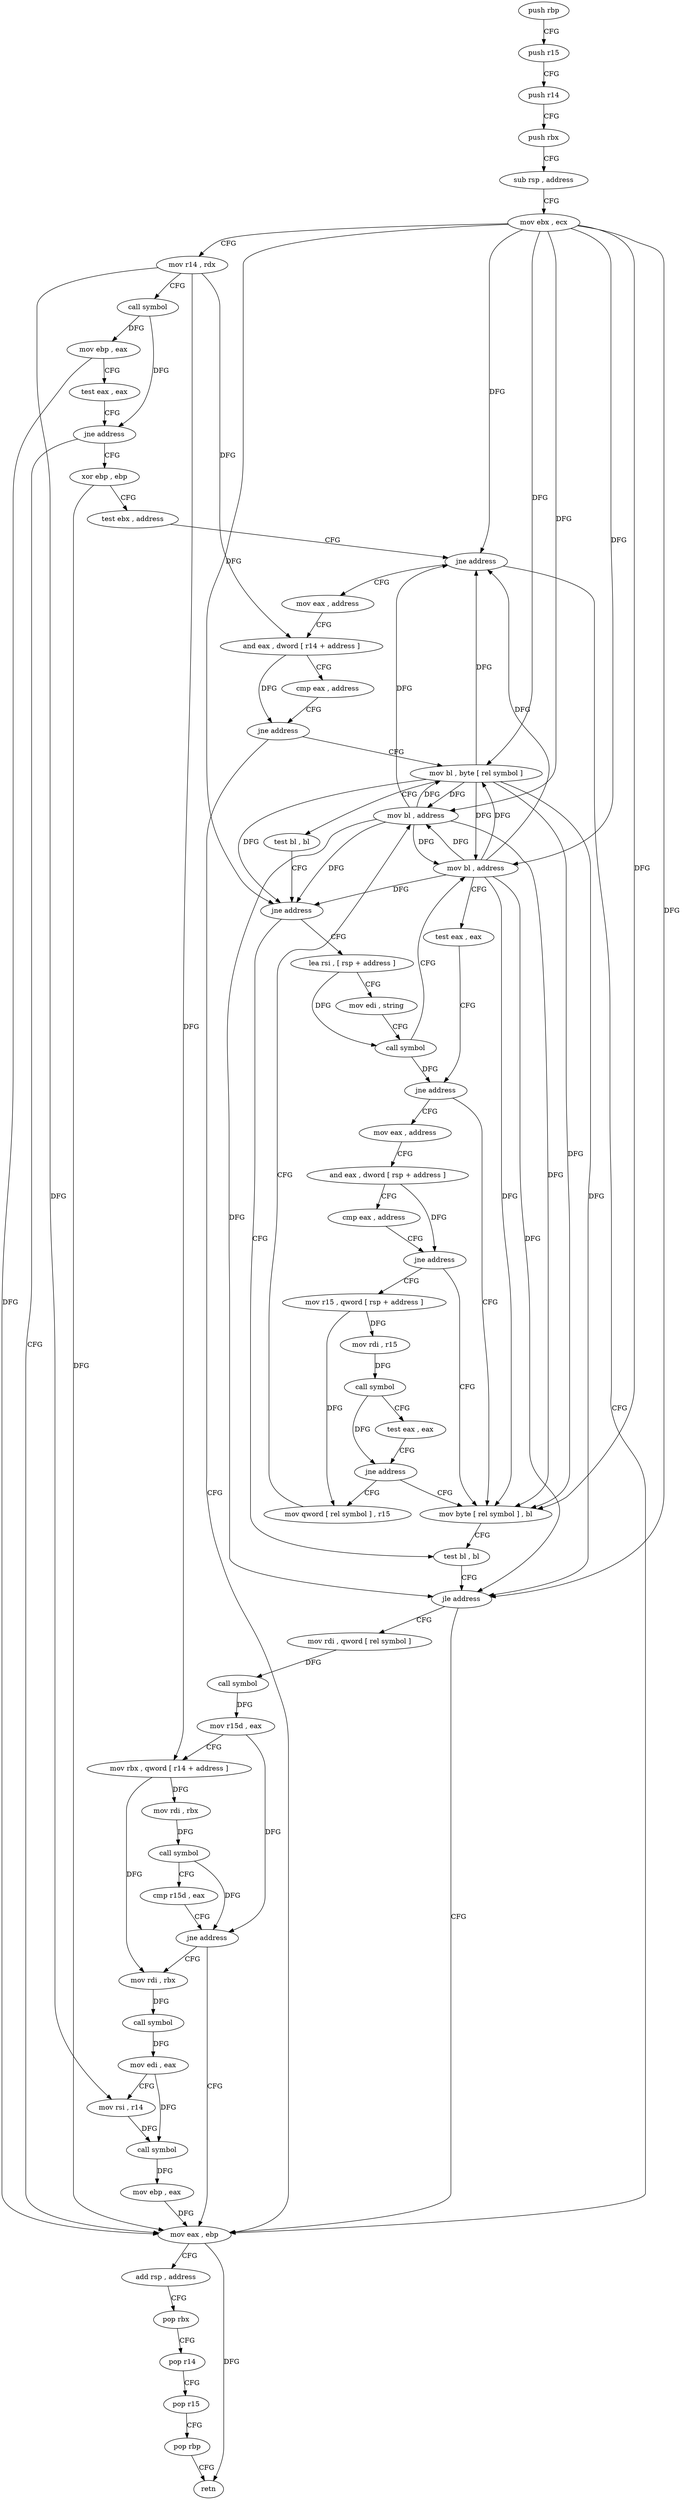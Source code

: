 digraph "func" {
"4219264" [label = "push rbp" ]
"4219265" [label = "push r15" ]
"4219267" [label = "push r14" ]
"4219269" [label = "push rbx" ]
"4219270" [label = "sub rsp , address" ]
"4219277" [label = "mov ebx , ecx" ]
"4219279" [label = "mov r14 , rdx" ]
"4219282" [label = "call symbol" ]
"4219287" [label = "mov ebp , eax" ]
"4219289" [label = "test eax , eax" ]
"4219291" [label = "jne address" ]
"4219466" [label = "mov eax , ebp" ]
"4219297" [label = "xor ebp , ebp" ]
"4219468" [label = "add rsp , address" ]
"4219475" [label = "pop rbx" ]
"4219476" [label = "pop r14" ]
"4219478" [label = "pop r15" ]
"4219480" [label = "pop rbp" ]
"4219481" [label = "retn" ]
"4219299" [label = "test ebx , address" ]
"4219305" [label = "jne address" ]
"4219311" [label = "mov eax , address" ]
"4219316" [label = "and eax , dword [ r14 + address ]" ]
"4219320" [label = "cmp eax , address" ]
"4219325" [label = "jne address" ]
"4219331" [label = "mov bl , byte [ rel symbol ]" ]
"4219337" [label = "test bl , bl" ]
"4219339" [label = "jne address" ]
"4219410" [label = "test bl , bl" ]
"4219341" [label = "lea rsi , [ rsp + address ]" ]
"4219412" [label = "jle address" ]
"4219414" [label = "mov rdi , qword [ rel symbol ]" ]
"4219346" [label = "mov edi , string" ]
"4219351" [label = "call symbol" ]
"4219356" [label = "mov bl , address" ]
"4219358" [label = "test eax , eax" ]
"4219360" [label = "jne address" ]
"4219404" [label = "mov byte [ rel symbol ] , bl" ]
"4219362" [label = "mov eax , address" ]
"4219421" [label = "call symbol" ]
"4219426" [label = "mov r15d , eax" ]
"4219429" [label = "mov rbx , qword [ r14 + address ]" ]
"4219433" [label = "mov rdi , rbx" ]
"4219436" [label = "call symbol" ]
"4219441" [label = "cmp r15d , eax" ]
"4219444" [label = "jne address" ]
"4219446" [label = "mov rdi , rbx" ]
"4219367" [label = "and eax , dword [ rsp + address ]" ]
"4219371" [label = "cmp eax , address" ]
"4219376" [label = "jne address" ]
"4219378" [label = "mov r15 , qword [ rsp + address ]" ]
"4219449" [label = "call symbol" ]
"4219454" [label = "mov edi , eax" ]
"4219456" [label = "mov rsi , r14" ]
"4219459" [label = "call symbol" ]
"4219464" [label = "mov ebp , eax" ]
"4219383" [label = "mov rdi , r15" ]
"4219386" [label = "call symbol" ]
"4219391" [label = "test eax , eax" ]
"4219393" [label = "jne address" ]
"4219395" [label = "mov qword [ rel symbol ] , r15" ]
"4219402" [label = "mov bl , address" ]
"4219264" -> "4219265" [ label = "CFG" ]
"4219265" -> "4219267" [ label = "CFG" ]
"4219267" -> "4219269" [ label = "CFG" ]
"4219269" -> "4219270" [ label = "CFG" ]
"4219270" -> "4219277" [ label = "CFG" ]
"4219277" -> "4219279" [ label = "CFG" ]
"4219277" -> "4219305" [ label = "DFG" ]
"4219277" -> "4219331" [ label = "DFG" ]
"4219277" -> "4219339" [ label = "DFG" ]
"4219277" -> "4219412" [ label = "DFG" ]
"4219277" -> "4219356" [ label = "DFG" ]
"4219277" -> "4219404" [ label = "DFG" ]
"4219277" -> "4219402" [ label = "DFG" ]
"4219279" -> "4219282" [ label = "CFG" ]
"4219279" -> "4219316" [ label = "DFG" ]
"4219279" -> "4219429" [ label = "DFG" ]
"4219279" -> "4219456" [ label = "DFG" ]
"4219282" -> "4219287" [ label = "DFG" ]
"4219282" -> "4219291" [ label = "DFG" ]
"4219287" -> "4219289" [ label = "CFG" ]
"4219287" -> "4219466" [ label = "DFG" ]
"4219289" -> "4219291" [ label = "CFG" ]
"4219291" -> "4219466" [ label = "CFG" ]
"4219291" -> "4219297" [ label = "CFG" ]
"4219466" -> "4219468" [ label = "CFG" ]
"4219466" -> "4219481" [ label = "DFG" ]
"4219297" -> "4219299" [ label = "CFG" ]
"4219297" -> "4219466" [ label = "DFG" ]
"4219468" -> "4219475" [ label = "CFG" ]
"4219475" -> "4219476" [ label = "CFG" ]
"4219476" -> "4219478" [ label = "CFG" ]
"4219478" -> "4219480" [ label = "CFG" ]
"4219480" -> "4219481" [ label = "CFG" ]
"4219299" -> "4219305" [ label = "CFG" ]
"4219305" -> "4219466" [ label = "CFG" ]
"4219305" -> "4219311" [ label = "CFG" ]
"4219311" -> "4219316" [ label = "CFG" ]
"4219316" -> "4219320" [ label = "CFG" ]
"4219316" -> "4219325" [ label = "DFG" ]
"4219320" -> "4219325" [ label = "CFG" ]
"4219325" -> "4219466" [ label = "CFG" ]
"4219325" -> "4219331" [ label = "CFG" ]
"4219331" -> "4219337" [ label = "CFG" ]
"4219331" -> "4219305" [ label = "DFG" ]
"4219331" -> "4219339" [ label = "DFG" ]
"4219331" -> "4219412" [ label = "DFG" ]
"4219331" -> "4219356" [ label = "DFG" ]
"4219331" -> "4219404" [ label = "DFG" ]
"4219331" -> "4219402" [ label = "DFG" ]
"4219337" -> "4219339" [ label = "CFG" ]
"4219339" -> "4219410" [ label = "CFG" ]
"4219339" -> "4219341" [ label = "CFG" ]
"4219410" -> "4219412" [ label = "CFG" ]
"4219341" -> "4219346" [ label = "CFG" ]
"4219341" -> "4219351" [ label = "DFG" ]
"4219412" -> "4219466" [ label = "CFG" ]
"4219412" -> "4219414" [ label = "CFG" ]
"4219414" -> "4219421" [ label = "DFG" ]
"4219346" -> "4219351" [ label = "CFG" ]
"4219351" -> "4219356" [ label = "CFG" ]
"4219351" -> "4219360" [ label = "DFG" ]
"4219356" -> "4219358" [ label = "CFG" ]
"4219356" -> "4219305" [ label = "DFG" ]
"4219356" -> "4219331" [ label = "DFG" ]
"4219356" -> "4219339" [ label = "DFG" ]
"4219356" -> "4219412" [ label = "DFG" ]
"4219356" -> "4219404" [ label = "DFG" ]
"4219356" -> "4219402" [ label = "DFG" ]
"4219358" -> "4219360" [ label = "CFG" ]
"4219360" -> "4219404" [ label = "CFG" ]
"4219360" -> "4219362" [ label = "CFG" ]
"4219404" -> "4219410" [ label = "CFG" ]
"4219362" -> "4219367" [ label = "CFG" ]
"4219421" -> "4219426" [ label = "DFG" ]
"4219426" -> "4219429" [ label = "CFG" ]
"4219426" -> "4219444" [ label = "DFG" ]
"4219429" -> "4219433" [ label = "DFG" ]
"4219429" -> "4219446" [ label = "DFG" ]
"4219433" -> "4219436" [ label = "DFG" ]
"4219436" -> "4219441" [ label = "CFG" ]
"4219436" -> "4219444" [ label = "DFG" ]
"4219441" -> "4219444" [ label = "CFG" ]
"4219444" -> "4219466" [ label = "CFG" ]
"4219444" -> "4219446" [ label = "CFG" ]
"4219446" -> "4219449" [ label = "DFG" ]
"4219367" -> "4219371" [ label = "CFG" ]
"4219367" -> "4219376" [ label = "DFG" ]
"4219371" -> "4219376" [ label = "CFG" ]
"4219376" -> "4219404" [ label = "CFG" ]
"4219376" -> "4219378" [ label = "CFG" ]
"4219378" -> "4219383" [ label = "DFG" ]
"4219378" -> "4219395" [ label = "DFG" ]
"4219449" -> "4219454" [ label = "DFG" ]
"4219454" -> "4219456" [ label = "CFG" ]
"4219454" -> "4219459" [ label = "DFG" ]
"4219456" -> "4219459" [ label = "DFG" ]
"4219459" -> "4219464" [ label = "DFG" ]
"4219464" -> "4219466" [ label = "DFG" ]
"4219383" -> "4219386" [ label = "DFG" ]
"4219386" -> "4219391" [ label = "CFG" ]
"4219386" -> "4219393" [ label = "DFG" ]
"4219391" -> "4219393" [ label = "CFG" ]
"4219393" -> "4219404" [ label = "CFG" ]
"4219393" -> "4219395" [ label = "CFG" ]
"4219395" -> "4219402" [ label = "CFG" ]
"4219402" -> "4219404" [ label = "DFG" ]
"4219402" -> "4219305" [ label = "DFG" ]
"4219402" -> "4219331" [ label = "DFG" ]
"4219402" -> "4219339" [ label = "DFG" ]
"4219402" -> "4219412" [ label = "DFG" ]
"4219402" -> "4219356" [ label = "DFG" ]
}
